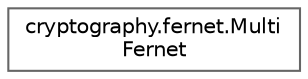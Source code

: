 digraph "Graphical Class Hierarchy"
{
 // LATEX_PDF_SIZE
  bgcolor="transparent";
  edge [fontname=Helvetica,fontsize=10,labelfontname=Helvetica,labelfontsize=10];
  node [fontname=Helvetica,fontsize=10,shape=box,height=0.2,width=0.4];
  rankdir="LR";
  Node0 [id="Node000000",label="cryptography.fernet.Multi\lFernet",height=0.2,width=0.4,color="grey40", fillcolor="white", style="filled",URL="$classcryptography_1_1fernet_1_1_multi_fernet.html",tooltip=" "];
}
